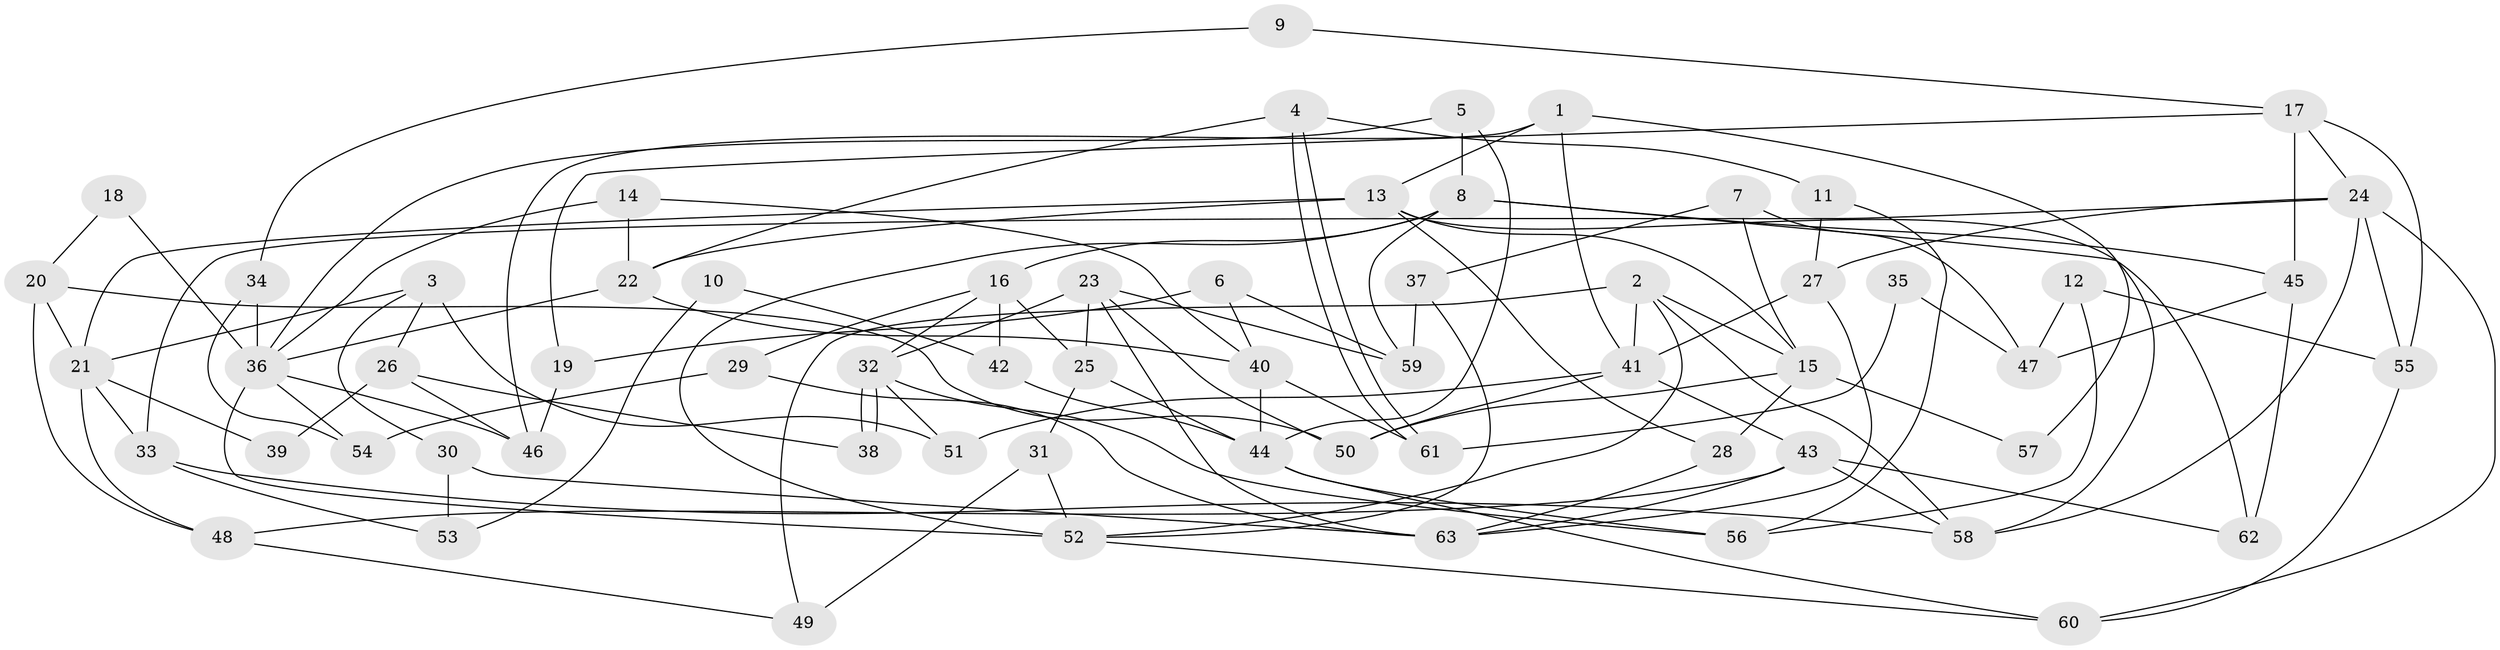 // coarse degree distribution, {8: 0.10810810810810811, 7: 0.24324324324324326, 3: 0.24324324324324326, 5: 0.13513513513513514, 4: 0.08108108108108109, 9: 0.02702702702702703, 2: 0.10810810810810811, 6: 0.05405405405405406}
// Generated by graph-tools (version 1.1) at 2025/52/02/27/25 19:52:02]
// undirected, 63 vertices, 126 edges
graph export_dot {
graph [start="1"]
  node [color=gray90,style=filled];
  1;
  2;
  3;
  4;
  5;
  6;
  7;
  8;
  9;
  10;
  11;
  12;
  13;
  14;
  15;
  16;
  17;
  18;
  19;
  20;
  21;
  22;
  23;
  24;
  25;
  26;
  27;
  28;
  29;
  30;
  31;
  32;
  33;
  34;
  35;
  36;
  37;
  38;
  39;
  40;
  41;
  42;
  43;
  44;
  45;
  46;
  47;
  48;
  49;
  50;
  51;
  52;
  53;
  54;
  55;
  56;
  57;
  58;
  59;
  60;
  61;
  62;
  63;
  1 -- 13;
  1 -- 41;
  1 -- 46;
  1 -- 57;
  2 -- 58;
  2 -- 52;
  2 -- 15;
  2 -- 41;
  2 -- 49;
  3 -- 21;
  3 -- 51;
  3 -- 26;
  3 -- 30;
  4 -- 61;
  4 -- 61;
  4 -- 11;
  4 -- 22;
  5 -- 36;
  5 -- 8;
  5 -- 44;
  6 -- 19;
  6 -- 40;
  6 -- 59;
  7 -- 37;
  7 -- 15;
  7 -- 47;
  8 -- 59;
  8 -- 58;
  8 -- 16;
  8 -- 45;
  8 -- 52;
  9 -- 17;
  9 -- 34;
  10 -- 42;
  10 -- 53;
  11 -- 56;
  11 -- 27;
  12 -- 47;
  12 -- 55;
  12 -- 56;
  13 -- 21;
  13 -- 62;
  13 -- 15;
  13 -- 22;
  13 -- 28;
  14 -- 22;
  14 -- 40;
  14 -- 36;
  15 -- 28;
  15 -- 50;
  15 -- 57;
  16 -- 25;
  16 -- 29;
  16 -- 32;
  16 -- 42;
  17 -- 24;
  17 -- 55;
  17 -- 19;
  17 -- 45;
  18 -- 20;
  18 -- 36;
  19 -- 46;
  20 -- 21;
  20 -- 50;
  20 -- 48;
  21 -- 48;
  21 -- 33;
  21 -- 39;
  22 -- 36;
  22 -- 40;
  23 -- 32;
  23 -- 25;
  23 -- 50;
  23 -- 59;
  23 -- 63;
  24 -- 60;
  24 -- 27;
  24 -- 33;
  24 -- 55;
  24 -- 58;
  25 -- 31;
  25 -- 44;
  26 -- 46;
  26 -- 38;
  26 -- 39;
  27 -- 63;
  27 -- 41;
  28 -- 63;
  29 -- 63;
  29 -- 54;
  30 -- 63;
  30 -- 53;
  31 -- 52;
  31 -- 49;
  32 -- 38;
  32 -- 38;
  32 -- 51;
  32 -- 56;
  33 -- 58;
  33 -- 53;
  34 -- 36;
  34 -- 54;
  35 -- 61;
  35 -- 47;
  36 -- 46;
  36 -- 52;
  36 -- 54;
  37 -- 59;
  37 -- 52;
  40 -- 44;
  40 -- 61;
  41 -- 50;
  41 -- 43;
  41 -- 51;
  42 -- 44;
  43 -- 63;
  43 -- 48;
  43 -- 58;
  43 -- 62;
  44 -- 56;
  44 -- 60;
  45 -- 47;
  45 -- 62;
  48 -- 49;
  52 -- 60;
  55 -- 60;
}
